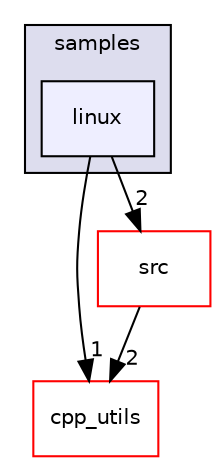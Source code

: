 digraph "esp32-snippets/networking/mqtt/paho_mqtt_embedded_c/MQTTClient/samples/linux" {
  compound=true
  node [ fontsize="10", fontname="Helvetica"];
  edge [ labelfontsize="10", labelfontname="Helvetica"];
  subgraph clusterdir_0baca8c1d6ff634d0948bfb4e762b69c {
    graph [ bgcolor="#ddddee", pencolor="black", label="samples" fontname="Helvetica", fontsize="10", URL="dir_0baca8c1d6ff634d0948bfb4e762b69c.html"]
  dir_8e0b8eb8e5e3d24d4eb64d0fed13afeb [shape=box, label="linux", style="filled", fillcolor="#eeeeff", pencolor="black", URL="dir_8e0b8eb8e5e3d24d4eb64d0fed13afeb.html"];
  }
  dir_e66062f3a4d2a5b6b6746a6b0f9c85ac [shape=box label="cpp_utils" fillcolor="white" style="filled" color="red" URL="dir_e66062f3a4d2a5b6b6746a6b0f9c85ac.html"];
  dir_d26eb8a9337201d4147d4b6391c76f4b [shape=box label="src" fillcolor="white" style="filled" color="red" URL="dir_d26eb8a9337201d4147d4b6391c76f4b.html"];
  dir_8e0b8eb8e5e3d24d4eb64d0fed13afeb->dir_e66062f3a4d2a5b6b6746a6b0f9c85ac [headlabel="1", labeldistance=1.5 headhref="dir_000074_000062.html"];
  dir_8e0b8eb8e5e3d24d4eb64d0fed13afeb->dir_d26eb8a9337201d4147d4b6391c76f4b [headlabel="2", labeldistance=1.5 headhref="dir_000074_000125.html"];
  dir_d26eb8a9337201d4147d4b6391c76f4b->dir_e66062f3a4d2a5b6b6746a6b0f9c85ac [headlabel="2", labeldistance=1.5 headhref="dir_000125_000062.html"];
}
